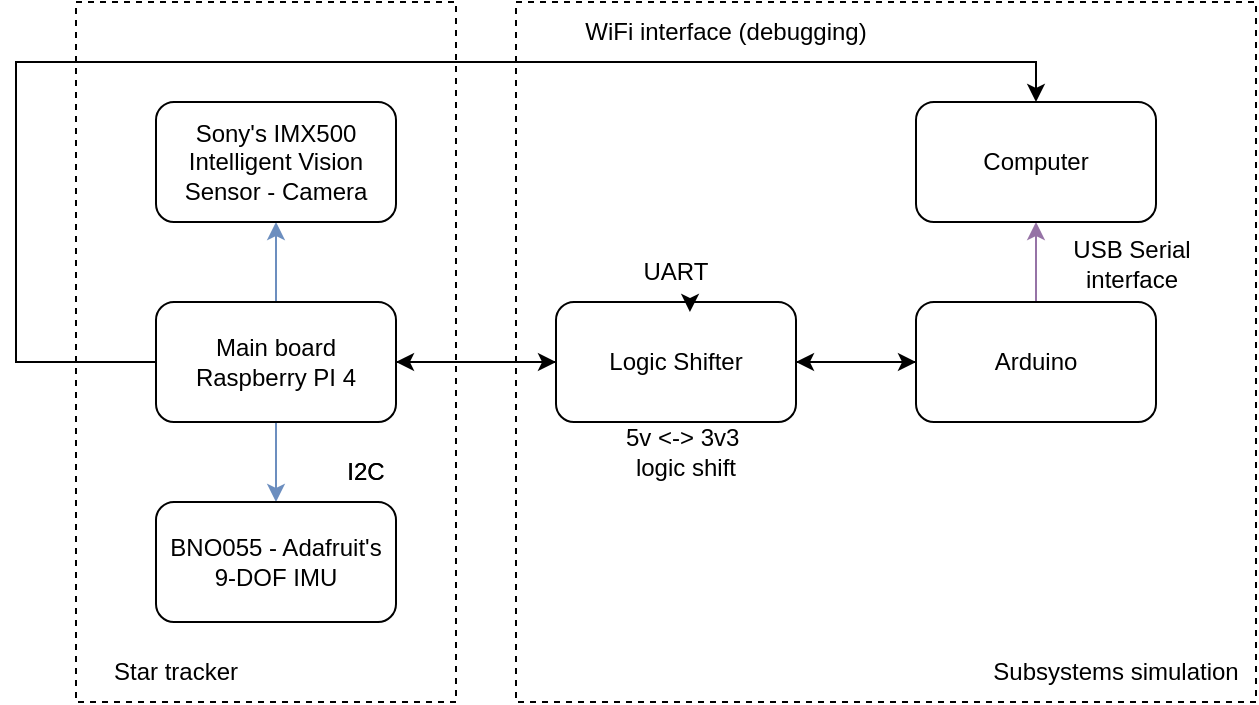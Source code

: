 <mxfile version="28.0.7">
  <diagram name="Page-1" id="9ixbMLwkYsStdc26DxR0">
    <mxGraphModel dx="872" dy="483" grid="1" gridSize="10" guides="1" tooltips="1" connect="1" arrows="1" fold="1" page="1" pageScale="1" pageWidth="850" pageHeight="1100" math="0" shadow="0">
      <root>
        <mxCell id="0" />
        <mxCell id="1" parent="0" />
        <mxCell id="ZtzduNWpXnvyVMdk7ES9-10" style="edgeStyle=orthogonalEdgeStyle;rounded=0;orthogonalLoop=1;jettySize=auto;html=1;" edge="1" parent="1" source="ZtzduNWpXnvyVMdk7ES9-2" target="ZtzduNWpXnvyVMdk7ES9-6">
          <mxGeometry relative="1" as="geometry" />
        </mxCell>
        <mxCell id="ZtzduNWpXnvyVMdk7ES9-13" style="edgeStyle=orthogonalEdgeStyle;rounded=0;orthogonalLoop=1;jettySize=auto;html=1;fillColor=#dae8fc;strokeColor=#6c8ebf;" edge="1" parent="1" source="ZtzduNWpXnvyVMdk7ES9-2" target="ZtzduNWpXnvyVMdk7ES9-3">
          <mxGeometry relative="1" as="geometry" />
        </mxCell>
        <mxCell id="ZtzduNWpXnvyVMdk7ES9-14" style="edgeStyle=orthogonalEdgeStyle;rounded=0;orthogonalLoop=1;jettySize=auto;html=1;fillColor=#dae8fc;strokeColor=#6c8ebf;" edge="1" parent="1" source="ZtzduNWpXnvyVMdk7ES9-2" target="ZtzduNWpXnvyVMdk7ES9-4">
          <mxGeometry relative="1" as="geometry" />
        </mxCell>
        <mxCell id="ZtzduNWpXnvyVMdk7ES9-16" style="edgeStyle=orthogonalEdgeStyle;rounded=0;orthogonalLoop=1;jettySize=auto;html=1;" edge="1" parent="1" source="ZtzduNWpXnvyVMdk7ES9-2" target="ZtzduNWpXnvyVMdk7ES9-8">
          <mxGeometry relative="1" as="geometry">
            <Array as="points">
              <mxPoint x="120" y="240" />
              <mxPoint x="120" y="90" />
              <mxPoint x="630" y="90" />
            </Array>
          </mxGeometry>
        </mxCell>
        <mxCell id="ZtzduNWpXnvyVMdk7ES9-2" value="&lt;div&gt;Main board&lt;/div&gt;&lt;div&gt;Raspberry PI 4&lt;/div&gt;" style="rounded=1;whiteSpace=wrap;html=1;" vertex="1" parent="1">
          <mxGeometry x="190" y="210" width="120" height="60" as="geometry" />
        </mxCell>
        <mxCell id="ZtzduNWpXnvyVMdk7ES9-3" value="&lt;span&gt;Sony&#39;s IMX500 Intelligent Vision Sensor - Camera&lt;/span&gt;" style="rounded=1;whiteSpace=wrap;html=1;" vertex="1" parent="1">
          <mxGeometry x="190" y="110" width="120" height="60" as="geometry" />
        </mxCell>
        <mxCell id="ZtzduNWpXnvyVMdk7ES9-4" value="BNO055 - Adafruit&#39;s 9-DOF IMU" style="rounded=1;whiteSpace=wrap;html=1;" vertex="1" parent="1">
          <mxGeometry x="190" y="310" width="120" height="60" as="geometry" />
        </mxCell>
        <mxCell id="ZtzduNWpXnvyVMdk7ES9-11" style="edgeStyle=orthogonalEdgeStyle;rounded=0;orthogonalLoop=1;jettySize=auto;html=1;" edge="1" parent="1" source="ZtzduNWpXnvyVMdk7ES9-6" target="ZtzduNWpXnvyVMdk7ES9-7">
          <mxGeometry relative="1" as="geometry" />
        </mxCell>
        <mxCell id="ZtzduNWpXnvyVMdk7ES9-21" style="edgeStyle=orthogonalEdgeStyle;rounded=0;orthogonalLoop=1;jettySize=auto;html=1;" edge="1" parent="1" source="ZtzduNWpXnvyVMdk7ES9-6" target="ZtzduNWpXnvyVMdk7ES9-2">
          <mxGeometry relative="1" as="geometry" />
        </mxCell>
        <mxCell id="ZtzduNWpXnvyVMdk7ES9-6" value="&lt;div&gt;Logic Shifter&lt;/div&gt;" style="rounded=1;whiteSpace=wrap;html=1;" vertex="1" parent="1">
          <mxGeometry x="390" y="210" width="120" height="60" as="geometry" />
        </mxCell>
        <mxCell id="ZtzduNWpXnvyVMdk7ES9-12" style="edgeStyle=orthogonalEdgeStyle;rounded=0;orthogonalLoop=1;jettySize=auto;html=1;fillColor=#e1d5e7;strokeColor=#9673a6;" edge="1" parent="1" source="ZtzduNWpXnvyVMdk7ES9-7" target="ZtzduNWpXnvyVMdk7ES9-8">
          <mxGeometry relative="1" as="geometry" />
        </mxCell>
        <mxCell id="ZtzduNWpXnvyVMdk7ES9-20" style="edgeStyle=orthogonalEdgeStyle;rounded=0;orthogonalLoop=1;jettySize=auto;html=1;" edge="1" parent="1" source="ZtzduNWpXnvyVMdk7ES9-7" target="ZtzduNWpXnvyVMdk7ES9-6">
          <mxGeometry relative="1" as="geometry" />
        </mxCell>
        <mxCell id="ZtzduNWpXnvyVMdk7ES9-7" value="Arduino" style="rounded=1;whiteSpace=wrap;html=1;" vertex="1" parent="1">
          <mxGeometry x="570" y="210" width="120" height="60" as="geometry" />
        </mxCell>
        <mxCell id="ZtzduNWpXnvyVMdk7ES9-8" value="Computer" style="rounded=1;whiteSpace=wrap;html=1;" vertex="1" parent="1">
          <mxGeometry x="570" y="110" width="120" height="60" as="geometry" />
        </mxCell>
        <mxCell id="ZtzduNWpXnvyVMdk7ES9-15" style="edgeStyle=orthogonalEdgeStyle;rounded=0;orthogonalLoop=1;jettySize=auto;html=1;exitX=0.5;exitY=0;exitDx=0;exitDy=0;entryX=0.558;entryY=0.083;entryDx=0;entryDy=0;entryPerimeter=0;" edge="1" parent="1" source="ZtzduNWpXnvyVMdk7ES9-6" target="ZtzduNWpXnvyVMdk7ES9-6">
          <mxGeometry relative="1" as="geometry" />
        </mxCell>
        <mxCell id="ZtzduNWpXnvyVMdk7ES9-17" value="&lt;div&gt;WiFi interface (debugging)&lt;/div&gt;" style="text;html=1;align=center;verticalAlign=middle;whiteSpace=wrap;rounded=0;" vertex="1" parent="1">
          <mxGeometry x="400" y="60" width="150" height="30" as="geometry" />
        </mxCell>
        <mxCell id="ZtzduNWpXnvyVMdk7ES9-18" value="USB Serial interface" style="text;html=1;align=center;verticalAlign=middle;whiteSpace=wrap;rounded=0;" vertex="1" parent="1">
          <mxGeometry x="633" y="176" width="90" height="30" as="geometry" />
        </mxCell>
        <mxCell id="ZtzduNWpXnvyVMdk7ES9-19" value="UART" style="text;html=1;align=center;verticalAlign=middle;whiteSpace=wrap;rounded=0;" vertex="1" parent="1">
          <mxGeometry x="385" y="180" width="130" height="30" as="geometry" />
        </mxCell>
        <mxCell id="ZtzduNWpXnvyVMdk7ES9-22" value="&lt;div&gt;5v &amp;lt;-&amp;gt; 3v3&amp;nbsp;&lt;/div&gt;&lt;div&gt;logic shift&lt;/div&gt;" style="text;html=1;align=center;verticalAlign=middle;whiteSpace=wrap;rounded=0;" vertex="1" parent="1">
          <mxGeometry x="390" y="270" width="130" height="30" as="geometry" />
        </mxCell>
        <mxCell id="ZtzduNWpXnvyVMdk7ES9-23" value="I2C" style="text;html=1;align=center;verticalAlign=middle;whiteSpace=wrap;rounded=0;" vertex="1" parent="1">
          <mxGeometry x="260" y="280" width="70" height="30" as="geometry" />
        </mxCell>
        <mxCell id="ZtzduNWpXnvyVMdk7ES9-24" value="I2C" style="text;html=1;align=center;verticalAlign=middle;whiteSpace=wrap;rounded=0;" vertex="1" parent="1">
          <mxGeometry x="260" y="280" width="70" height="30" as="geometry" />
        </mxCell>
        <mxCell id="ZtzduNWpXnvyVMdk7ES9-28" value="" style="rounded=0;whiteSpace=wrap;html=1;fillColor=none;dashed=1;" vertex="1" parent="1">
          <mxGeometry x="150" y="60" width="190" height="350" as="geometry" />
        </mxCell>
        <mxCell id="ZtzduNWpXnvyVMdk7ES9-29" value="&amp;nbsp;" style="rounded=0;whiteSpace=wrap;html=1;fillColor=none;dashed=1;" vertex="1" parent="1">
          <mxGeometry x="370" y="60" width="370" height="350" as="geometry" />
        </mxCell>
        <mxCell id="ZtzduNWpXnvyVMdk7ES9-30" value="&lt;div&gt;Star tracker&lt;/div&gt;" style="text;html=1;align=center;verticalAlign=middle;whiteSpace=wrap;rounded=0;" vertex="1" parent="1">
          <mxGeometry x="150" y="380" width="100" height="30" as="geometry" />
        </mxCell>
        <mxCell id="ZtzduNWpXnvyVMdk7ES9-31" value="Subsystems simulation" style="text;html=1;align=center;verticalAlign=middle;whiteSpace=wrap;rounded=0;" vertex="1" parent="1">
          <mxGeometry x="600" y="380" width="140" height="30" as="geometry" />
        </mxCell>
      </root>
    </mxGraphModel>
  </diagram>
</mxfile>
